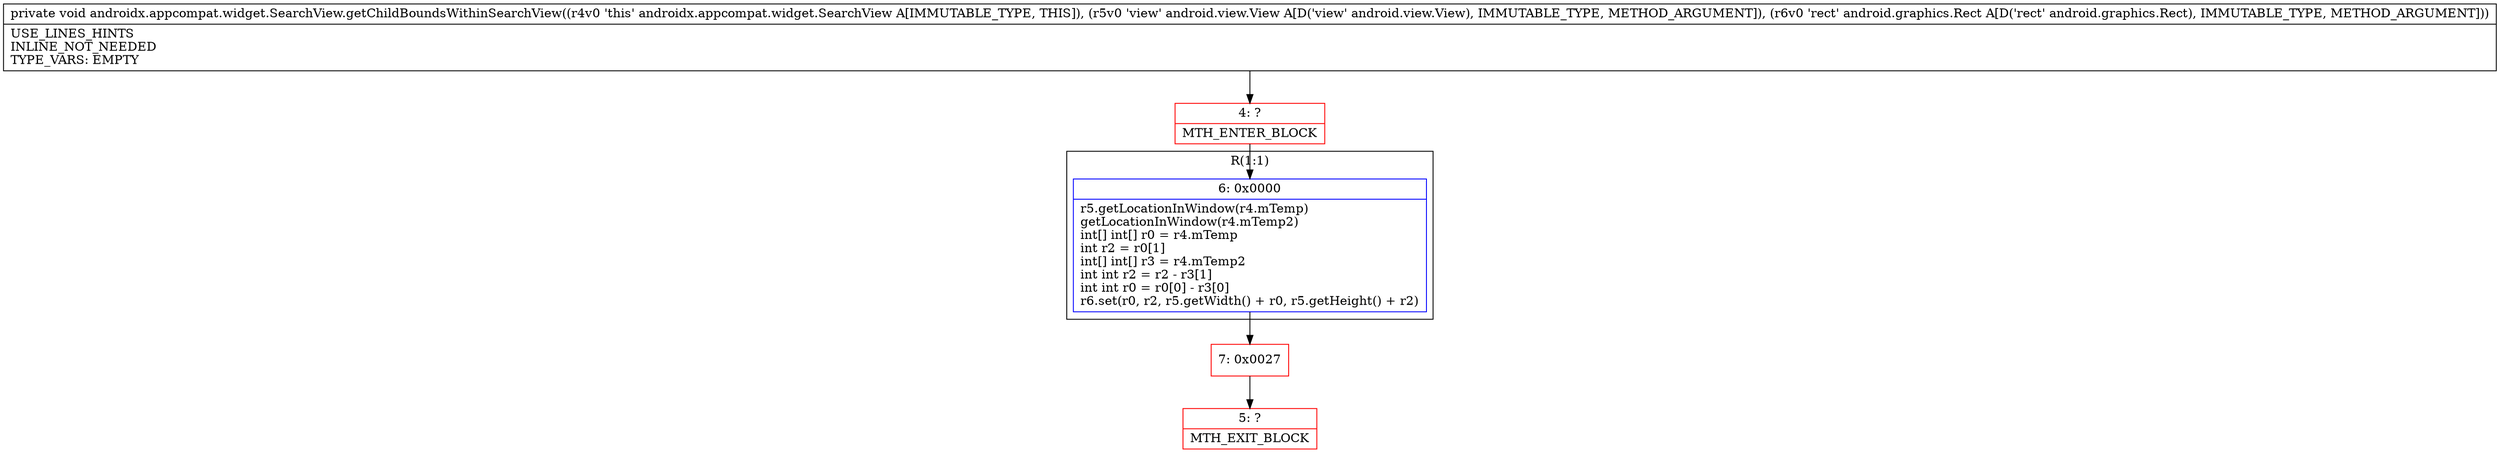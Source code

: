 digraph "CFG forandroidx.appcompat.widget.SearchView.getChildBoundsWithinSearchView(Landroid\/view\/View;Landroid\/graphics\/Rect;)V" {
subgraph cluster_Region_1873430957 {
label = "R(1:1)";
node [shape=record,color=blue];
Node_6 [shape=record,label="{6\:\ 0x0000|r5.getLocationInWindow(r4.mTemp)\lgetLocationInWindow(r4.mTemp2)\lint[] int[] r0 = r4.mTemp\lint r2 = r0[1]\lint[] int[] r3 = r4.mTemp2\lint int r2 = r2 \- r3[1]\lint int r0 = r0[0] \- r3[0]\lr6.set(r0, r2, r5.getWidth() + r0, r5.getHeight() + r2)\l}"];
}
Node_4 [shape=record,color=red,label="{4\:\ ?|MTH_ENTER_BLOCK\l}"];
Node_7 [shape=record,color=red,label="{7\:\ 0x0027}"];
Node_5 [shape=record,color=red,label="{5\:\ ?|MTH_EXIT_BLOCK\l}"];
MethodNode[shape=record,label="{private void androidx.appcompat.widget.SearchView.getChildBoundsWithinSearchView((r4v0 'this' androidx.appcompat.widget.SearchView A[IMMUTABLE_TYPE, THIS]), (r5v0 'view' android.view.View A[D('view' android.view.View), IMMUTABLE_TYPE, METHOD_ARGUMENT]), (r6v0 'rect' android.graphics.Rect A[D('rect' android.graphics.Rect), IMMUTABLE_TYPE, METHOD_ARGUMENT]))  | USE_LINES_HINTS\lINLINE_NOT_NEEDED\lTYPE_VARS: EMPTY\l}"];
MethodNode -> Node_4;Node_6 -> Node_7;
Node_4 -> Node_6;
Node_7 -> Node_5;
}

